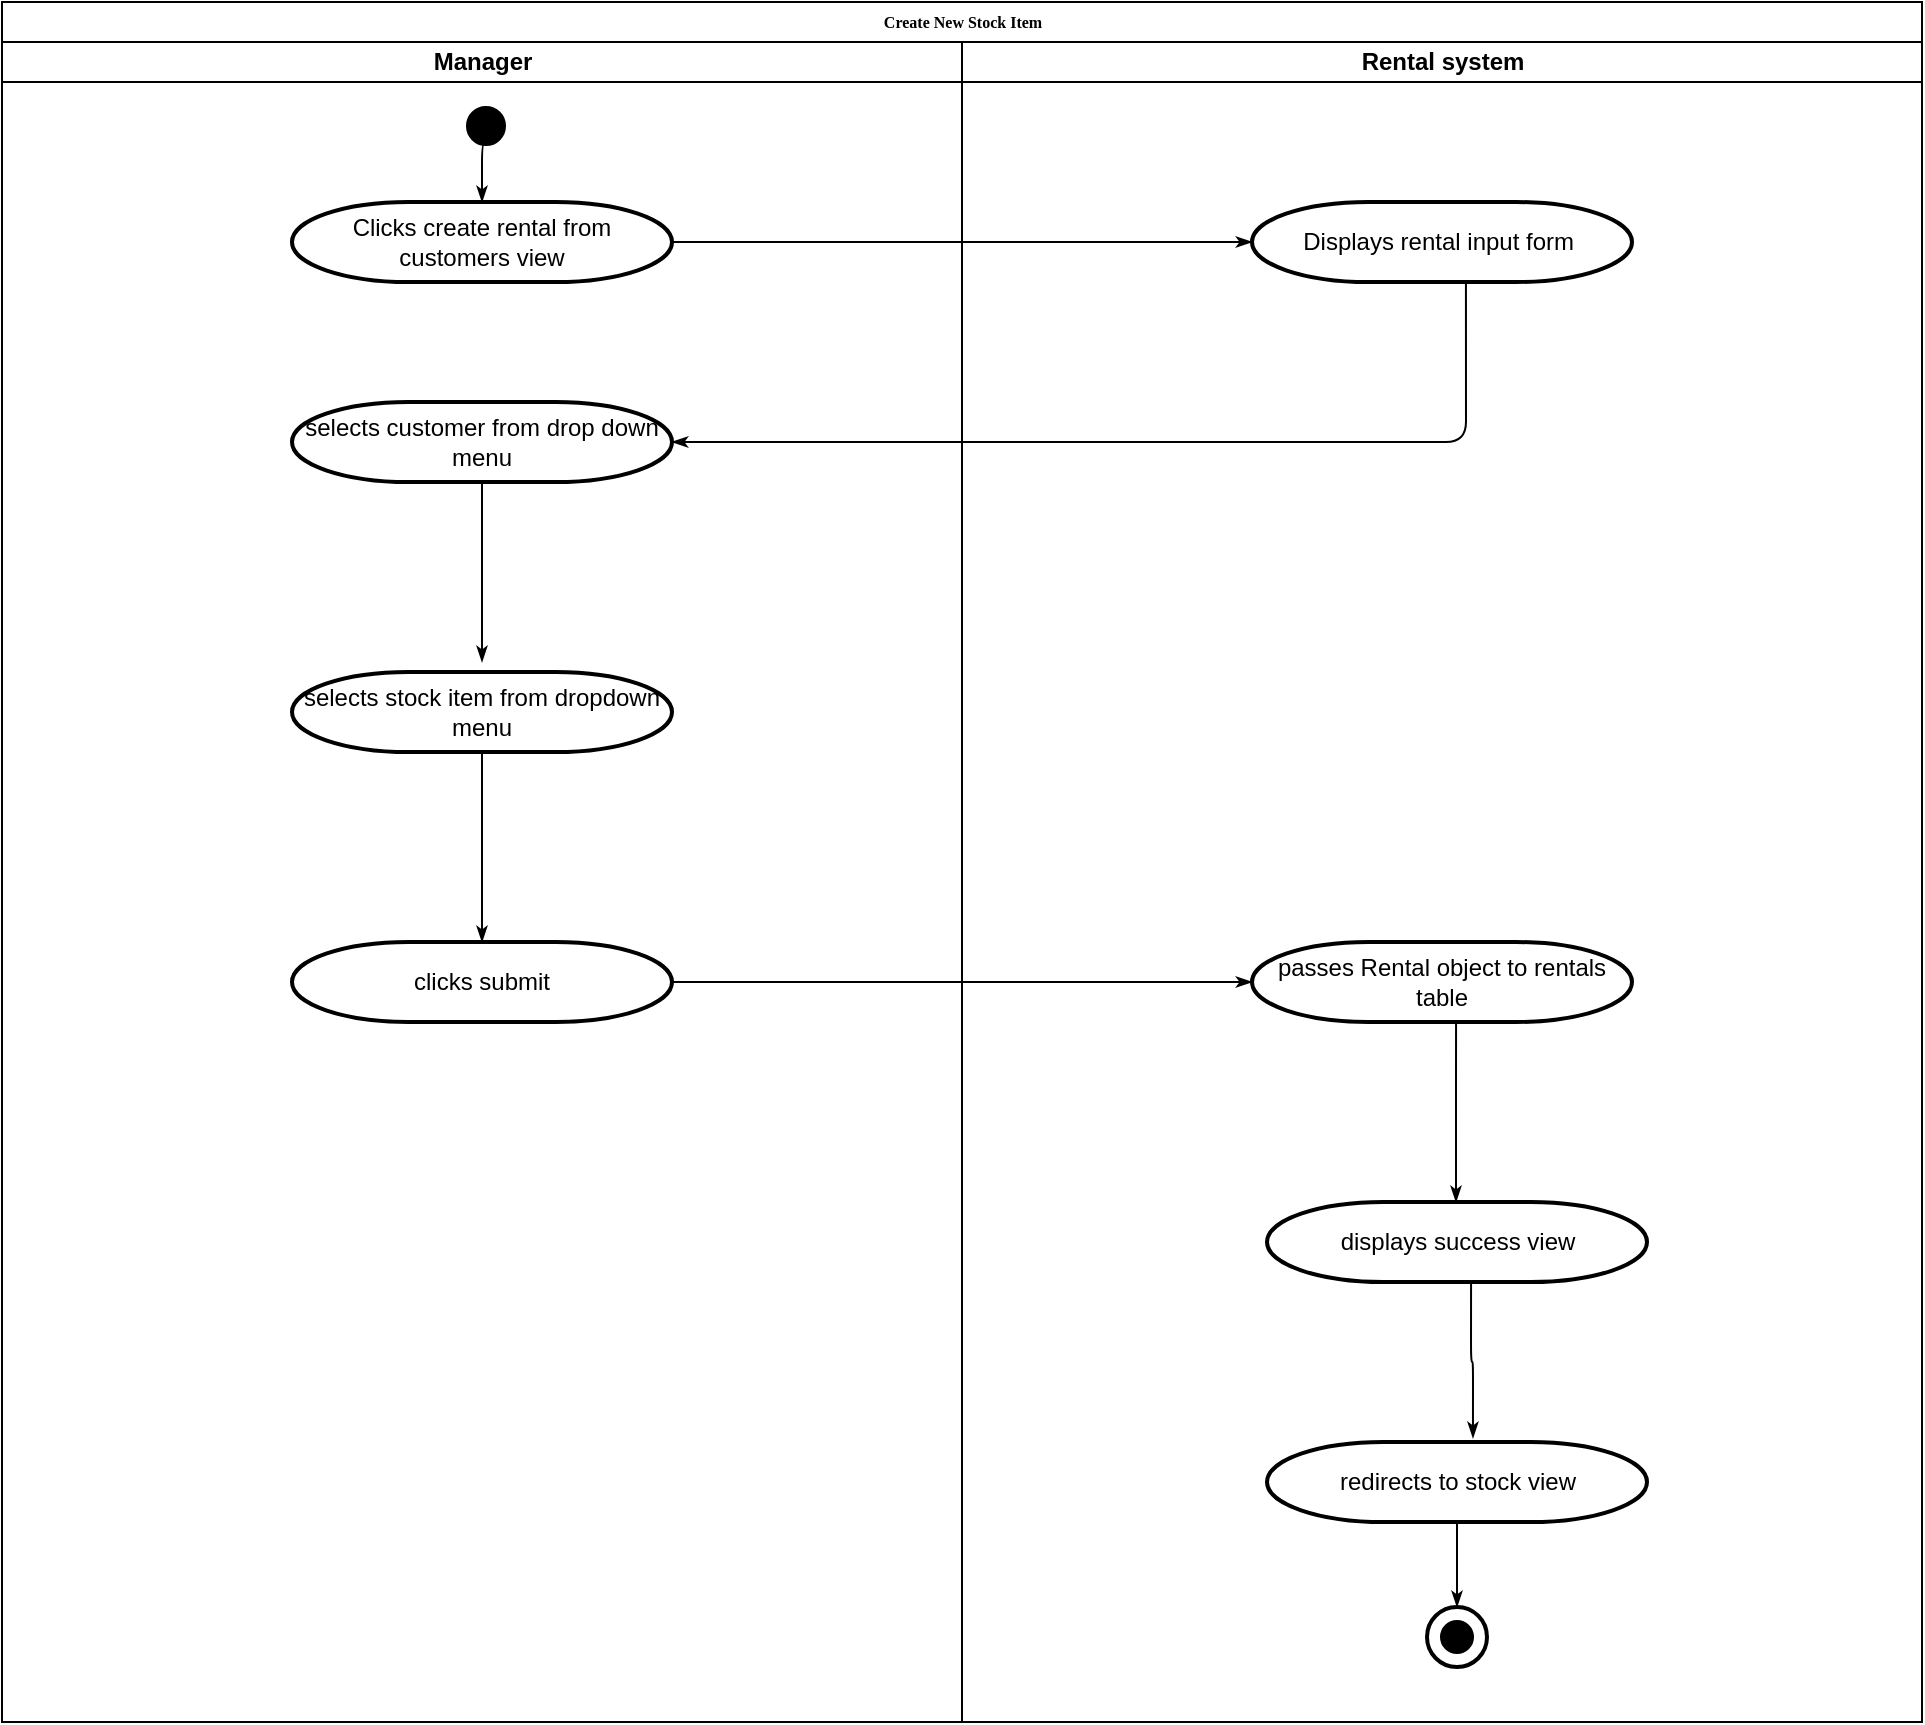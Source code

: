 <mxfile pages="1" version="11.2.5" type="device"><diagram name="Page-1" id="74e2e168-ea6b-b213-b513-2b3c1d86103e"><mxGraphModel dx="1426" dy="907" grid="1" gridSize="10" guides="1" tooltips="1" connect="1" arrows="1" fold="1" page="1" pageScale="1" pageWidth="1100" pageHeight="850" background="#ffffff" math="0" shadow="0"><root><mxCell id="0"/><mxCell id="1" parent="0"/><mxCell id="77e6c97f196da883-1" value="Create New Stock Item" style="swimlane;html=1;childLayout=stackLayout;startSize=20;rounded=0;shadow=0;labelBackgroundColor=none;strokeColor=#000000;strokeWidth=1;fillColor=#ffffff;fontFamily=Verdana;fontSize=8;fontColor=#000000;align=center;" parent="1" vertex="1"><mxGeometry x="70" y="60" width="960" height="860" as="geometry"/></mxCell><mxCell id="77e6c97f196da883-2" value="Manager" style="swimlane;html=1;startSize=20;" parent="77e6c97f196da883-1" vertex="1"><mxGeometry y="20" width="480" height="840" as="geometry"/></mxCell><mxCell id="mwNH0snsRrsAPLMKQI_N-1" value="" style="strokeWidth=2;html=1;shape=mxgraph.flowchart.start_2;whiteSpace=wrap;fillColor=#000000;" parent="77e6c97f196da883-2" vertex="1"><mxGeometry x="233" y="33" width="18" height="18" as="geometry"/></mxCell><mxCell id="mwNH0snsRrsAPLMKQI_N-2" value="Clicks create rental from customers view" style="strokeWidth=2;html=1;shape=mxgraph.flowchart.terminator;whiteSpace=wrap;fillColor=#FFFFFF;" parent="77e6c97f196da883-2" vertex="1"><mxGeometry x="145" y="80" width="190" height="40" as="geometry"/></mxCell><mxCell id="77e6c97f196da883-28" style="edgeStyle=orthogonalEdgeStyle;rounded=1;html=1;labelBackgroundColor=none;startArrow=none;startFill=0;startSize=5;endArrow=classicThin;endFill=1;endSize=5;jettySize=auto;orthogonalLoop=1;strokeColor=#000000;strokeWidth=1;fontFamily=Verdana;fontSize=8;fontColor=#000000;exitX=0.5;exitY=1;exitDx=0;exitDy=0;exitPerimeter=0;entryX=0.5;entryY=0;entryDx=0;entryDy=0;entryPerimeter=0;" parent="77e6c97f196da883-2" source="mwNH0snsRrsAPLMKQI_N-1" target="mwNH0snsRrsAPLMKQI_N-2" edge="1"><mxGeometry relative="1" as="geometry"/></mxCell><mxCell id="mwNH0snsRrsAPLMKQI_N-5" value="selects customer from drop down menu" style="strokeWidth=2;html=1;shape=mxgraph.flowchart.terminator;whiteSpace=wrap;fillColor=#FFFFFF;" parent="77e6c97f196da883-2" vertex="1"><mxGeometry x="145" y="180" width="190" height="40" as="geometry"/></mxCell><mxCell id="mwNH0snsRrsAPLMKQI_N-7" value="selects stock item from dropdown menu" style="strokeWidth=2;html=1;shape=mxgraph.flowchart.terminator;whiteSpace=wrap;fillColor=#FFFFFF;" parent="77e6c97f196da883-2" vertex="1"><mxGeometry x="145" y="315" width="190" height="40" as="geometry"/></mxCell><mxCell id="mwNH0snsRrsAPLMKQI_N-8" style="edgeStyle=orthogonalEdgeStyle;rounded=1;html=1;labelBackgroundColor=none;startArrow=none;startFill=0;startSize=5;endArrow=classicThin;endFill=1;endSize=5;jettySize=auto;orthogonalLoop=1;strokeColor=#000000;strokeWidth=1;fontFamily=Verdana;fontSize=8;fontColor=#000000;" parent="77e6c97f196da883-2" edge="1"><mxGeometry relative="1" as="geometry"><mxPoint x="240" y="220" as="sourcePoint"/><mxPoint x="240" y="310" as="targetPoint"/></mxGeometry></mxCell><mxCell id="42pP2z1yRBf1U859Fgbg-1" value="clicks submit" style="strokeWidth=2;html=1;shape=mxgraph.flowchart.terminator;whiteSpace=wrap;fillColor=#FFFFFF;" vertex="1" parent="77e6c97f196da883-2"><mxGeometry x="145" y="450" width="190" height="40" as="geometry"/></mxCell><mxCell id="42pP2z1yRBf1U859Fgbg-2" style="edgeStyle=orthogonalEdgeStyle;rounded=1;html=1;labelBackgroundColor=none;startArrow=none;startFill=0;startSize=5;endArrow=classicThin;endFill=1;endSize=5;jettySize=auto;orthogonalLoop=1;strokeColor=#000000;strokeWidth=1;fontFamily=Verdana;fontSize=8;fontColor=#000000;entryX=0.5;entryY=0;entryDx=0;entryDy=0;entryPerimeter=0;exitX=0.5;exitY=1;exitDx=0;exitDy=0;exitPerimeter=0;" edge="1" parent="77e6c97f196da883-2" source="mwNH0snsRrsAPLMKQI_N-7" target="42pP2z1yRBf1U859Fgbg-1"><mxGeometry relative="1" as="geometry"><mxPoint x="320" y="310" as="sourcePoint"/><mxPoint x="320" y="400" as="targetPoint"/></mxGeometry></mxCell><mxCell id="77e6c97f196da883-4" value="Rental system" style="swimlane;html=1;startSize=20;" parent="77e6c97f196da883-1" vertex="1"><mxGeometry x="480" y="20" width="480" height="840" as="geometry"/></mxCell><mxCell id="mwNH0snsRrsAPLMKQI_N-3" value="Displays rental input form&amp;nbsp;" style="strokeWidth=2;html=1;shape=mxgraph.flowchart.terminator;whiteSpace=wrap;fillColor=#FFFFFF;" parent="77e6c97f196da883-4" vertex="1"><mxGeometry x="145" y="80" width="190" height="40" as="geometry"/></mxCell><mxCell id="mwNH0snsRrsAPLMKQI_N-9" value="passes Rental object to rentals table" style="strokeWidth=2;html=1;shape=mxgraph.flowchart.terminator;whiteSpace=wrap;fillColor=#FFFFFF;" parent="77e6c97f196da883-4" vertex="1"><mxGeometry x="145" y="450" width="190" height="40" as="geometry"/></mxCell><mxCell id="mwNH0snsRrsAPLMKQI_N-13" style="edgeStyle=orthogonalEdgeStyle;rounded=1;html=1;labelBackgroundColor=none;startArrow=none;startFill=0;startSize=5;endArrow=classicThin;endFill=1;endSize=5;jettySize=auto;orthogonalLoop=1;strokeColor=#000000;strokeWidth=1;fontFamily=Verdana;fontSize=8;fontColor=#000000;entryX=0.537;entryY=0;entryDx=0;entryDy=0;entryPerimeter=0;exitX=0.537;exitY=0.975;exitDx=0;exitDy=0;exitPerimeter=0;" parent="77e6c97f196da883-4" edge="1" source="mwNH0snsRrsAPLMKQI_N-9"><mxGeometry relative="1" as="geometry"><mxPoint x="247" y="495" as="sourcePoint"/><mxPoint x="247" y="580" as="targetPoint"/></mxGeometry></mxCell><mxCell id="mwNH0snsRrsAPLMKQI_N-14" value="displays success view" style="strokeWidth=2;html=1;shape=mxgraph.flowchart.terminator;whiteSpace=wrap;fillColor=#FFFFFF;" parent="77e6c97f196da883-4" vertex="1"><mxGeometry x="152.5" y="580" width="190" height="40" as="geometry"/></mxCell><mxCell id="mwNH0snsRrsAPLMKQI_N-18" value="redirects to stock view" style="strokeWidth=2;html=1;shape=mxgraph.flowchart.terminator;whiteSpace=wrap;fillColor=#FFFFFF;" parent="77e6c97f196da883-4" vertex="1"><mxGeometry x="152.5" y="700" width="190" height="40" as="geometry"/></mxCell><mxCell id="mwNH0snsRrsAPLMKQI_N-19" style="edgeStyle=orthogonalEdgeStyle;rounded=1;html=1;labelBackgroundColor=none;startArrow=none;startFill=0;startSize=5;endArrow=classicThin;endFill=1;endSize=5;jettySize=auto;orthogonalLoop=1;strokeColor=#000000;strokeWidth=1;fontFamily=Verdana;fontSize=8;fontColor=#000000;exitX=0.537;exitY=1.025;exitDx=0;exitDy=0;exitPerimeter=0;entryX=0.542;entryY=-0.05;entryDx=0;entryDy=0;entryPerimeter=0;" parent="77e6c97f196da883-4" source="mwNH0snsRrsAPLMKQI_N-14" target="mwNH0snsRrsAPLMKQI_N-18" edge="1"><mxGeometry relative="1" as="geometry"><mxPoint x="-57.5" y="440" as="sourcePoint"/><mxPoint x="232.5" y="440" as="targetPoint"/></mxGeometry></mxCell><mxCell id="mwNH0snsRrsAPLMKQI_N-22" value="" style="group" parent="77e6c97f196da883-4" vertex="1" connectable="0"><mxGeometry x="232.5" y="782.5" width="30" height="30" as="geometry"/></mxCell><mxCell id="mwNH0snsRrsAPLMKQI_N-20" value="" style="strokeWidth=2;html=1;shape=mxgraph.flowchart.start_2;whiteSpace=wrap;fillColor=#000000;" parent="mwNH0snsRrsAPLMKQI_N-22" vertex="1"><mxGeometry x="7.5" y="7.5" width="15" height="15" as="geometry"/></mxCell><mxCell id="mwNH0snsRrsAPLMKQI_N-21" value="" style="strokeWidth=2;html=1;shape=mxgraph.flowchart.start_2;whiteSpace=wrap;fillColor=none;" parent="mwNH0snsRrsAPLMKQI_N-22" vertex="1"><mxGeometry width="30" height="30" as="geometry"/></mxCell><mxCell id="mwNH0snsRrsAPLMKQI_N-26" style="edgeStyle=orthogonalEdgeStyle;rounded=1;html=1;labelBackgroundColor=none;startArrow=none;startFill=0;startSize=5;endArrow=classicThin;endFill=1;endSize=5;jettySize=auto;orthogonalLoop=1;strokeColor=#000000;strokeWidth=1;fontFamily=Verdana;fontSize=8;fontColor=#000000;exitX=0.5;exitY=1;exitDx=0;exitDy=0;exitPerimeter=0;entryX=0.5;entryY=0;entryDx=0;entryDy=0;entryPerimeter=0;" parent="77e6c97f196da883-4" source="mwNH0snsRrsAPLMKQI_N-18" target="mwNH0snsRrsAPLMKQI_N-21" edge="1"><mxGeometry relative="1" as="geometry"><mxPoint x="-332.5" y="730" as="sourcePoint"/><mxPoint x="-42.5" y="730" as="targetPoint"/></mxGeometry></mxCell><mxCell id="mwNH0snsRrsAPLMKQI_N-4" style="edgeStyle=orthogonalEdgeStyle;rounded=1;html=1;labelBackgroundColor=none;startArrow=none;startFill=0;startSize=5;endArrow=classicThin;endFill=1;endSize=5;jettySize=auto;orthogonalLoop=1;strokeColor=#000000;strokeWidth=1;fontFamily=Verdana;fontSize=8;fontColor=#000000;exitX=1;exitY=0.5;exitDx=0;exitDy=0;exitPerimeter=0;entryX=0;entryY=0.5;entryDx=0;entryDy=0;entryPerimeter=0;" parent="77e6c97f196da883-1" source="mwNH0snsRrsAPLMKQI_N-2" target="mwNH0snsRrsAPLMKQI_N-3" edge="1"><mxGeometry relative="1" as="geometry"><mxPoint x="320" y="158" as="sourcePoint"/><mxPoint x="320" y="190" as="targetPoint"/></mxGeometry></mxCell><mxCell id="mwNH0snsRrsAPLMKQI_N-6" style="edgeStyle=orthogonalEdgeStyle;rounded=1;html=1;labelBackgroundColor=none;startArrow=none;startFill=0;startSize=5;endArrow=classicThin;endFill=1;endSize=5;jettySize=auto;orthogonalLoop=1;strokeColor=#000000;strokeWidth=1;fontFamily=Verdana;fontSize=8;fontColor=#000000;exitX=0.563;exitY=1;exitDx=0;exitDy=0;exitPerimeter=0;entryX=1;entryY=0.5;entryDx=0;entryDy=0;entryPerimeter=0;" parent="77e6c97f196da883-1" source="mwNH0snsRrsAPLMKQI_N-3" target="mwNH0snsRrsAPLMKQI_N-5" edge="1"><mxGeometry relative="1" as="geometry"><mxPoint x="415" y="190" as="sourcePoint"/><mxPoint x="705" y="190" as="targetPoint"/></mxGeometry></mxCell><mxCell id="mwNH0snsRrsAPLMKQI_N-10" style="edgeStyle=orthogonalEdgeStyle;rounded=1;html=1;labelBackgroundColor=none;startArrow=none;startFill=0;startSize=5;endArrow=classicThin;endFill=1;endSize=5;jettySize=auto;orthogonalLoop=1;strokeColor=#000000;strokeWidth=1;fontFamily=Verdana;fontSize=8;fontColor=#000000;exitX=1;exitY=0.5;exitDx=0;exitDy=0;exitPerimeter=0;entryX=0;entryY=0.5;entryDx=0;entryDy=0;entryPerimeter=0;" parent="77e6c97f196da883-1" source="42pP2z1yRBf1U859Fgbg-1" target="mwNH0snsRrsAPLMKQI_N-9" edge="1"><mxGeometry relative="1" as="geometry"><mxPoint x="332" y="290" as="sourcePoint"/><mxPoint x="620" y="260" as="targetPoint"/></mxGeometry></mxCell></root></mxGraphModel></diagram></mxfile>